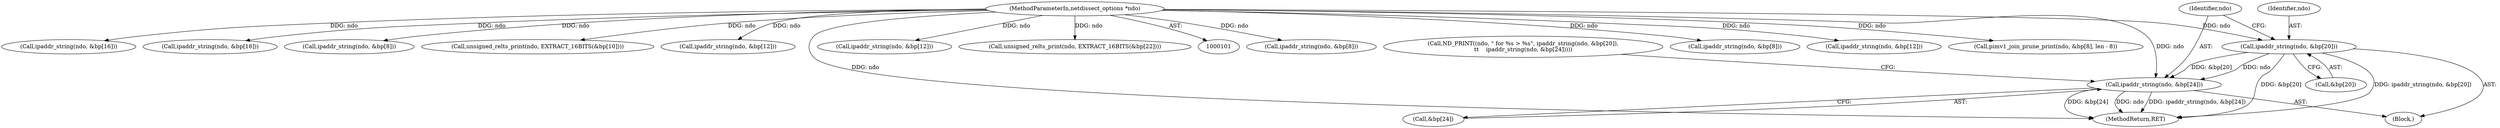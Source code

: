 digraph "0_tcpdump_5dc1860d8267b1e0cb78c9ffa2a40bea2fdb3ddc_2@array" {
"1000223" [label="(Call,ipaddr_string(ndo, &bp[20]))"];
"1000102" [label="(MethodParameterIn,netdissect_options *ndo)"];
"1000229" [label="(Call,ipaddr_string(ndo, &bp[24]))"];
"1000217" [label="(Call,ND_PRINT((ndo, \" for %s > %s\", ipaddr_string(ndo, &bp[20]),\n\t\t    ipaddr_string(ndo, &bp[24]))))"];
"1000229" [label="(Call,ipaddr_string(ndo, &bp[24]))"];
"1000278" [label="(Call,ipaddr_string(ndo, &bp[8]))"];
"1000249" [label="(Call,ipaddr_string(ndo, &bp[8]))"];
"1000224" [label="(Identifier,ndo)"];
"1000360" [label="(Call,ipaddr_string(ndo, &bp[12]))"];
"1000225" [label="(Call,&bp[20])"];
"1000406" [label="(Call,pimv1_join_prune_print(ndo, &bp[8], len - 8))"];
"1000308" [label="(Call,ipaddr_string(ndo, &bp[16]))"];
"1000335" [label="(Call,ipaddr_string(ndo, &bp[16]))"];
"1000222" [label="(Block,)"];
"1000341" [label="(Call,ipaddr_string(ndo, &bp[8]))"];
"1000199" [label="(Call,unsigned_relts_print(ndo, EXTRACT_16BITS(&bp[10])))"];
"1000231" [label="(Call,&bp[24])"];
"1000255" [label="(Call,ipaddr_string(ndo, &bp[12]))"];
"1000445" [label="(MethodReturn,RET)"];
"1000230" [label="(Identifier,ndo)"];
"1000223" [label="(Call,ipaddr_string(ndo, &bp[20]))"];
"1000297" [label="(Call,ipaddr_string(ndo, &bp[12]))"];
"1000102" [label="(MethodParameterIn,netdissect_options *ndo)"];
"1000314" [label="(Call,unsigned_relts_print(ndo, EXTRACT_16BITS(&bp[22])))"];
"1000223" -> "1000222"  [label="AST: "];
"1000223" -> "1000225"  [label="CFG: "];
"1000224" -> "1000223"  [label="AST: "];
"1000225" -> "1000223"  [label="AST: "];
"1000230" -> "1000223"  [label="CFG: "];
"1000223" -> "1000445"  [label="DDG: &bp[20]"];
"1000223" -> "1000445"  [label="DDG: ipaddr_string(ndo, &bp[20])"];
"1000102" -> "1000223"  [label="DDG: ndo"];
"1000223" -> "1000229"  [label="DDG: ndo"];
"1000223" -> "1000229"  [label="DDG: &bp[20]"];
"1000102" -> "1000101"  [label="AST: "];
"1000102" -> "1000445"  [label="DDG: ndo"];
"1000102" -> "1000199"  [label="DDG: ndo"];
"1000102" -> "1000229"  [label="DDG: ndo"];
"1000102" -> "1000249"  [label="DDG: ndo"];
"1000102" -> "1000255"  [label="DDG: ndo"];
"1000102" -> "1000278"  [label="DDG: ndo"];
"1000102" -> "1000297"  [label="DDG: ndo"];
"1000102" -> "1000308"  [label="DDG: ndo"];
"1000102" -> "1000314"  [label="DDG: ndo"];
"1000102" -> "1000335"  [label="DDG: ndo"];
"1000102" -> "1000341"  [label="DDG: ndo"];
"1000102" -> "1000360"  [label="DDG: ndo"];
"1000102" -> "1000406"  [label="DDG: ndo"];
"1000229" -> "1000222"  [label="AST: "];
"1000229" -> "1000231"  [label="CFG: "];
"1000230" -> "1000229"  [label="AST: "];
"1000231" -> "1000229"  [label="AST: "];
"1000217" -> "1000229"  [label="CFG: "];
"1000229" -> "1000445"  [label="DDG: ipaddr_string(ndo, &bp[24])"];
"1000229" -> "1000445"  [label="DDG: &bp[24]"];
"1000229" -> "1000445"  [label="DDG: ndo"];
}
